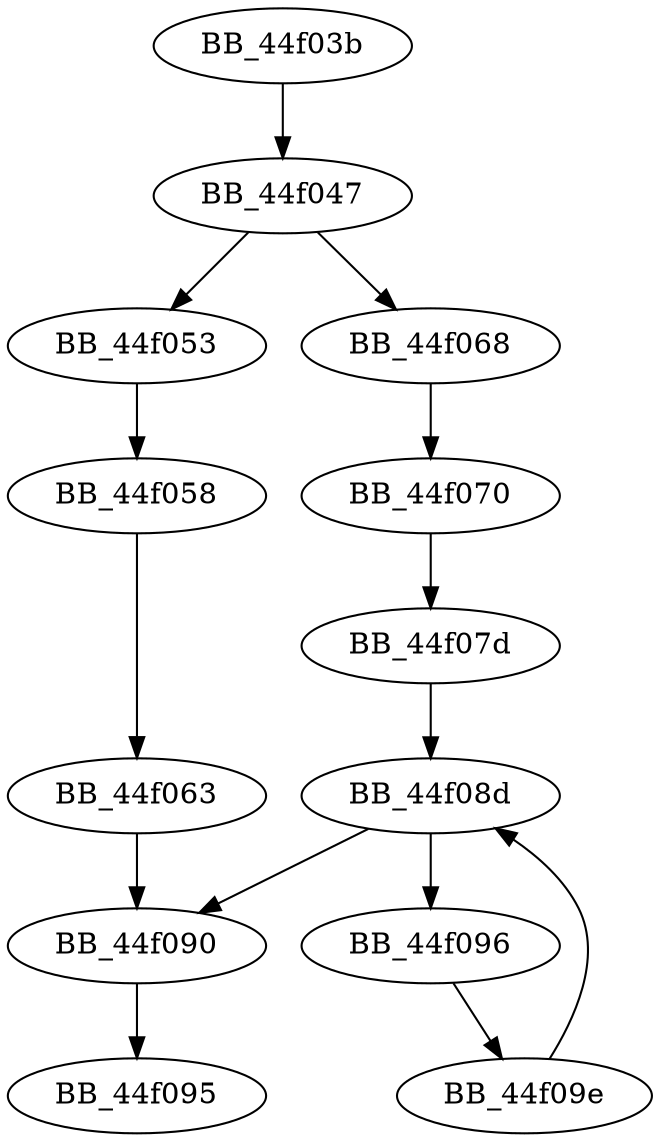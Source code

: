 DiGraph sub_44F03B{
BB_44f03b->BB_44f047
BB_44f047->BB_44f053
BB_44f047->BB_44f068
BB_44f053->BB_44f058
BB_44f058->BB_44f063
BB_44f063->BB_44f090
BB_44f068->BB_44f070
BB_44f070->BB_44f07d
BB_44f07d->BB_44f08d
BB_44f08d->BB_44f090
BB_44f08d->BB_44f096
BB_44f090->BB_44f095
BB_44f096->BB_44f09e
BB_44f09e->BB_44f08d
}
